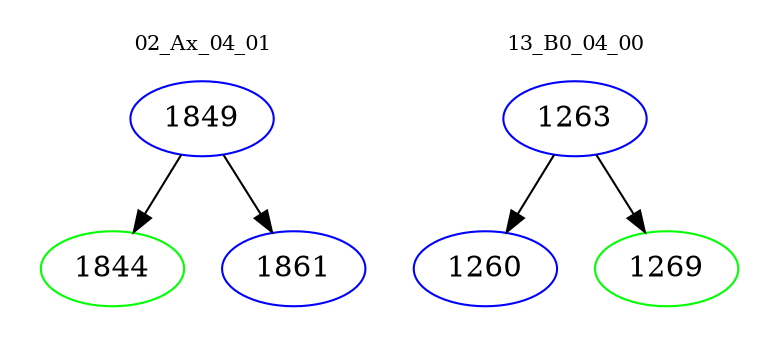 digraph{
subgraph cluster_0 {
color = white
label = "02_Ax_04_01";
fontsize=10;
T0_1849 [label="1849", color="blue"]
T0_1849 -> T0_1844 [color="black"]
T0_1844 [label="1844", color="green"]
T0_1849 -> T0_1861 [color="black"]
T0_1861 [label="1861", color="blue"]
}
subgraph cluster_1 {
color = white
label = "13_B0_04_00";
fontsize=10;
T1_1263 [label="1263", color="blue"]
T1_1263 -> T1_1260 [color="black"]
T1_1260 [label="1260", color="blue"]
T1_1263 -> T1_1269 [color="black"]
T1_1269 [label="1269", color="green"]
}
}
